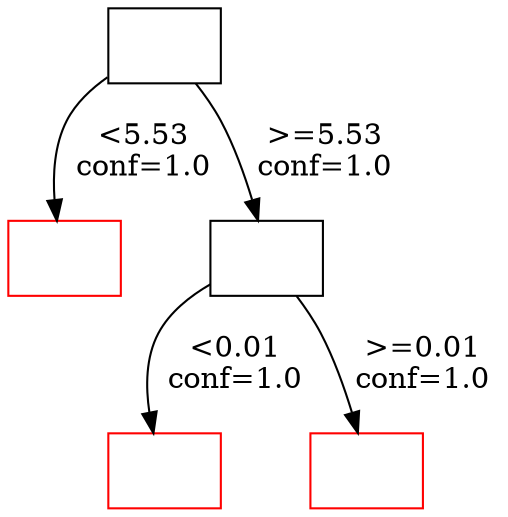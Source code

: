 digraph mediationTree{
8753564236683[label="",shape=box, color=black, image="./imgs/8753564236683.png"]8753564236683->8753564231394[label="<5.53
 conf=1.0 "]
8753564231394[label="",shape=box, color=red,image="./imgs/8753564231394.png"]8753564236683->8753564231361[label=">=5.53
 conf=1.0 "]
8753564231361[label="",shape=box, color=black, image="./imgs/8753564231361.png"]8753564231361->8753564216296[label="<0.01
 conf=1.0 "]
8753564216296[label="",shape=box, color=red,image="./imgs/8753564216296.png"]8753564231361->8753564216236[label=">=0.01
 conf=1.0 "]
8753564216236[label="",shape=box, color=red,image="./imgs/8753564216236.png"]
}